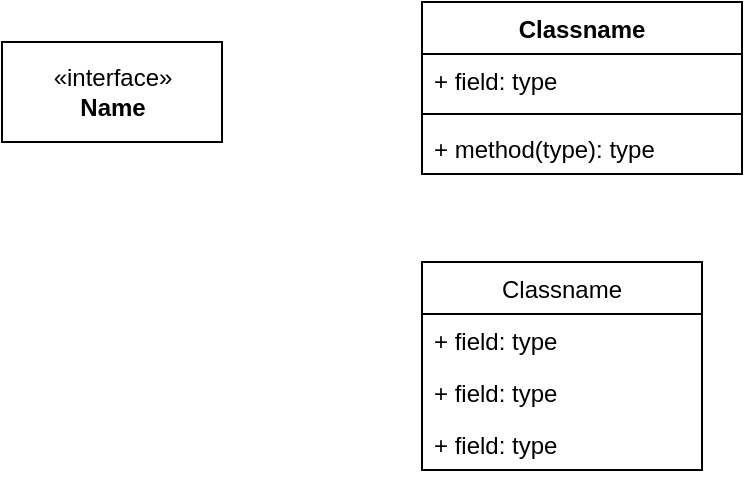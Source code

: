 <mxfile version="13.6.5" type="github"><diagram id="hTBRKG7ofcYXUze9piUu" name="Page-1"><mxGraphModel dx="934" dy="507" grid="1" gridSize="10" guides="1" tooltips="1" connect="1" arrows="1" fold="1" page="1" pageScale="1" pageWidth="827" pageHeight="1169" math="0" shadow="0"><root><mxCell id="0"/><mxCell id="1" parent="0"/><mxCell id="NBImfIBJWu7DMJR7ynKs-5" value="&amp;laquo;interface&amp;raquo;&lt;br&gt;&lt;b&gt;Name&lt;/b&gt;" style="html=1;" parent="1" vertex="1"><mxGeometry x="130" y="130" width="110" height="50" as="geometry"/></mxCell><mxCell id="NBImfIBJWu7DMJR7ynKs-1" value="Classname" style="swimlane;fontStyle=1;align=center;verticalAlign=top;childLayout=stackLayout;horizontal=1;startSize=26;horizontalStack=0;resizeParent=1;resizeParentMax=0;resizeLast=0;collapsible=1;marginBottom=0;" parent="1" vertex="1"><mxGeometry x="340" y="110" width="160" height="86" as="geometry"/></mxCell><mxCell id="NBImfIBJWu7DMJR7ynKs-2" value="+ field: type" style="text;strokeColor=none;fillColor=none;align=left;verticalAlign=top;spacingLeft=4;spacingRight=4;overflow=hidden;rotatable=0;points=[[0,0.5],[1,0.5]];portConstraint=eastwest;" parent="NBImfIBJWu7DMJR7ynKs-1" vertex="1"><mxGeometry y="26" width="160" height="26" as="geometry"/></mxCell><mxCell id="NBImfIBJWu7DMJR7ynKs-3" value="" style="line;strokeWidth=1;fillColor=none;align=left;verticalAlign=middle;spacingTop=-1;spacingLeft=3;spacingRight=3;rotatable=0;labelPosition=right;points=[];portConstraint=eastwest;" parent="NBImfIBJWu7DMJR7ynKs-1" vertex="1"><mxGeometry y="52" width="160" height="8" as="geometry"/></mxCell><mxCell id="NBImfIBJWu7DMJR7ynKs-4" value="+ method(type): type" style="text;strokeColor=none;fillColor=none;align=left;verticalAlign=top;spacingLeft=4;spacingRight=4;overflow=hidden;rotatable=0;points=[[0,0.5],[1,0.5]];portConstraint=eastwest;" parent="NBImfIBJWu7DMJR7ynKs-1" vertex="1"><mxGeometry y="60" width="160" height="26" as="geometry"/></mxCell><mxCell id="B4a2piLnbG1bXce2BZTy-1" value="Classname" style="swimlane;fontStyle=0;childLayout=stackLayout;horizontal=1;startSize=26;fillColor=none;horizontalStack=0;resizeParent=1;resizeParentMax=0;resizeLast=0;collapsible=1;marginBottom=0;" vertex="1" parent="1"><mxGeometry x="340" y="240" width="140" height="104" as="geometry"/></mxCell><mxCell id="B4a2piLnbG1bXce2BZTy-2" value="+ field: type" style="text;strokeColor=none;fillColor=none;align=left;verticalAlign=top;spacingLeft=4;spacingRight=4;overflow=hidden;rotatable=0;points=[[0,0.5],[1,0.5]];portConstraint=eastwest;" vertex="1" parent="B4a2piLnbG1bXce2BZTy-1"><mxGeometry y="26" width="140" height="26" as="geometry"/></mxCell><mxCell id="B4a2piLnbG1bXce2BZTy-3" value="+ field: type" style="text;strokeColor=none;fillColor=none;align=left;verticalAlign=top;spacingLeft=4;spacingRight=4;overflow=hidden;rotatable=0;points=[[0,0.5],[1,0.5]];portConstraint=eastwest;" vertex="1" parent="B4a2piLnbG1bXce2BZTy-1"><mxGeometry y="52" width="140" height="26" as="geometry"/></mxCell><mxCell id="B4a2piLnbG1bXce2BZTy-4" value="+ field: type" style="text;strokeColor=none;fillColor=none;align=left;verticalAlign=top;spacingLeft=4;spacingRight=4;overflow=hidden;rotatable=0;points=[[0,0.5],[1,0.5]];portConstraint=eastwest;" vertex="1" parent="B4a2piLnbG1bXce2BZTy-1"><mxGeometry y="78" width="140" height="26" as="geometry"/></mxCell></root></mxGraphModel></diagram></mxfile>